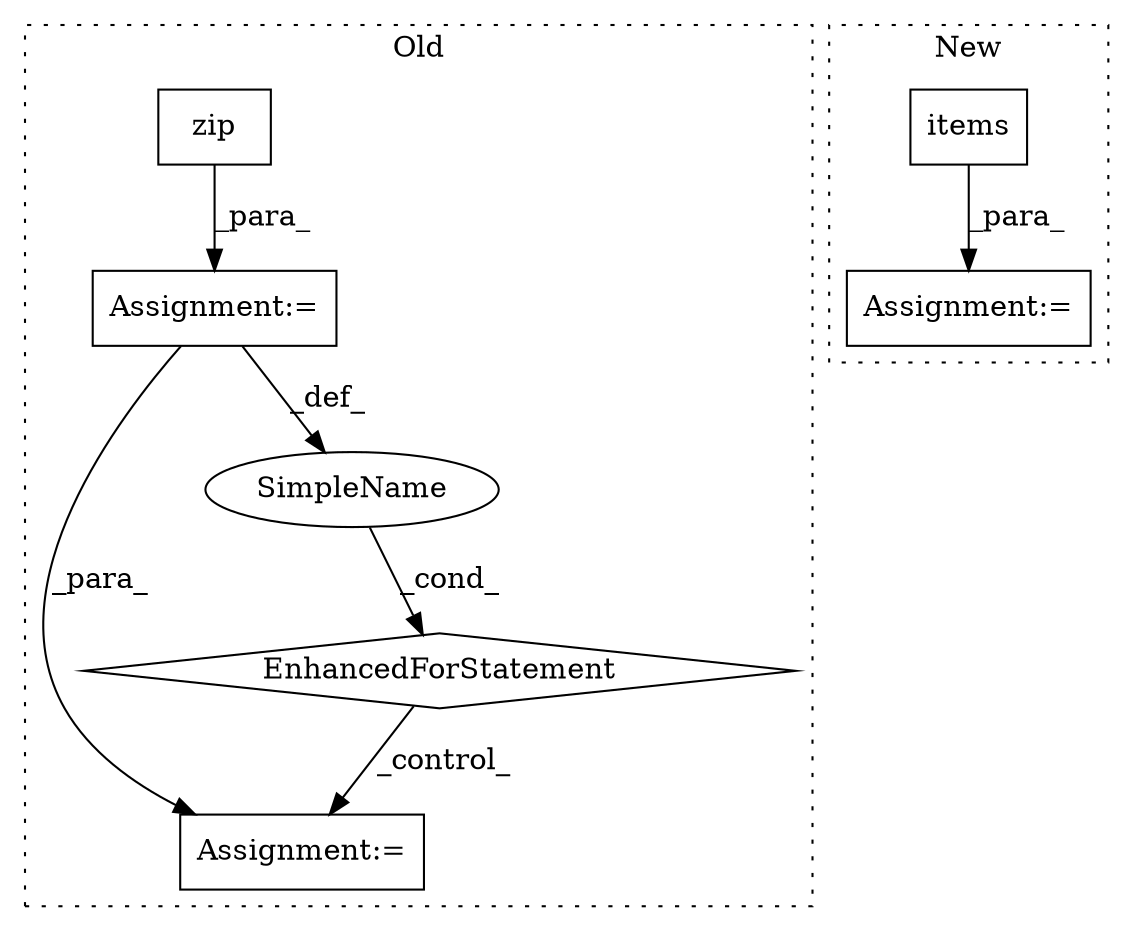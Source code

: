 digraph G {
subgraph cluster0 {
1 [label="zip" a="32" s="17059,17083" l="4,1" shape="box"];
4 [label="Assignment:=" a="7" s="16981,17084" l="67,2" shape="box"];
5 [label="EnhancedForStatement" a="70" s="16981,17084" l="67,2" shape="diamond"];
6 [label="Assignment:=" a="7" s="17529,17612" l="57,2" shape="box"];
7 [label="SimpleName" a="42" s="17052" l="4" shape="ellipse"];
label = "Old";
style="dotted";
}
subgraph cluster1 {
2 [label="items" a="32" s="16642" l="7" shape="box"];
3 [label="Assignment:=" a="7" s="16535,16649" l="78,2" shape="box"];
label = "New";
style="dotted";
}
1 -> 4 [label="_para_"];
2 -> 3 [label="_para_"];
4 -> 7 [label="_def_"];
4 -> 6 [label="_para_"];
5 -> 6 [label="_control_"];
7 -> 5 [label="_cond_"];
}
